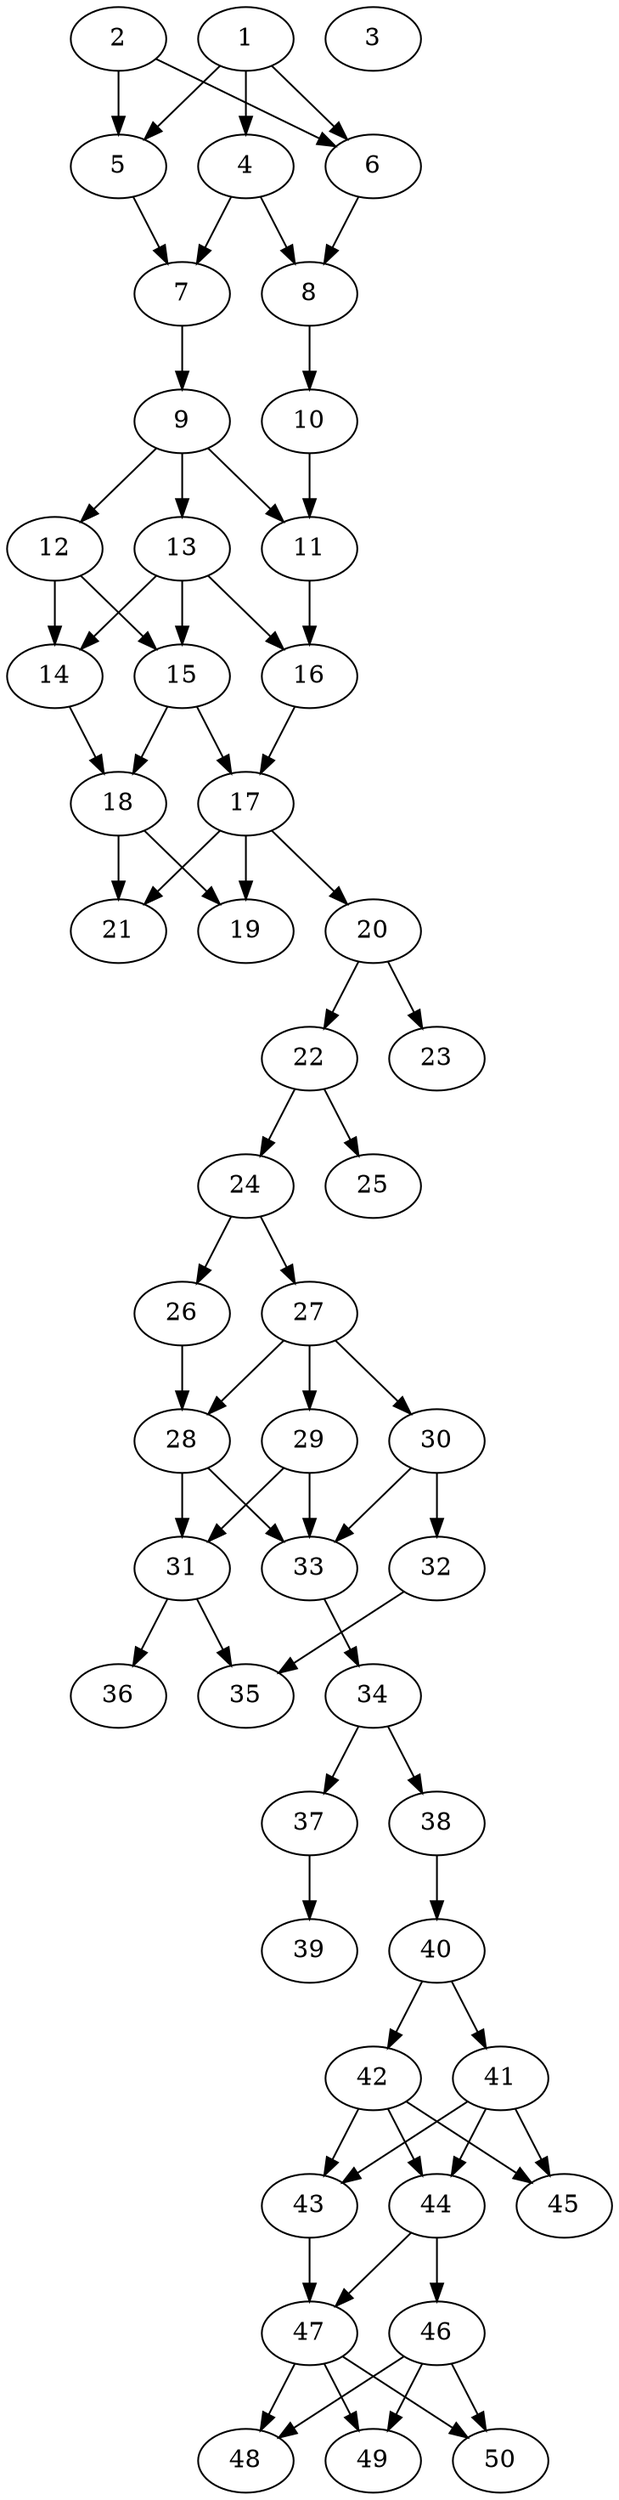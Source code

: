 // DAG automatically generated by daggen at Thu Oct  3 14:07:57 2019
// ./daggen --dot -n 50 --ccr 0.4 --fat 0.3 --regular 0.7 --density 0.7 --mindata 5242880 --maxdata 52428800 
digraph G {
  1 [size="50790400", alpha="0.06", expect_size="20316160"] 
  1 -> 4 [size ="20316160"]
  1 -> 5 [size ="20316160"]
  1 -> 6 [size ="20316160"]
  2 [size="115660800", alpha="0.08", expect_size="46264320"] 
  2 -> 5 [size ="46264320"]
  2 -> 6 [size ="46264320"]
  3 [size="128112640", alpha="0.09", expect_size="51245056"] 
  4 [size="65812480", alpha="0.04", expect_size="26324992"] 
  4 -> 7 [size ="26324992"]
  4 -> 8 [size ="26324992"]
  5 [size="48675840", alpha="0.13", expect_size="19470336"] 
  5 -> 7 [size ="19470336"]
  6 [size="24906240", alpha="0.15", expect_size="9962496"] 
  6 -> 8 [size ="9962496"]
  7 [size="109432320", alpha="0.05", expect_size="43772928"] 
  7 -> 9 [size ="43772928"]
  8 [size="27814400", alpha="0.20", expect_size="11125760"] 
  8 -> 10 [size ="11125760"]
  9 [size="105925120", alpha="0.07", expect_size="42370048"] 
  9 -> 11 [size ="42370048"]
  9 -> 12 [size ="42370048"]
  9 -> 13 [size ="42370048"]
  10 [size="123781120", alpha="0.08", expect_size="49512448"] 
  10 -> 11 [size ="49512448"]
  11 [size="92620800", alpha="0.12", expect_size="37048320"] 
  11 -> 16 [size ="37048320"]
  12 [size="126740480", alpha="0.13", expect_size="50696192"] 
  12 -> 14 [size ="50696192"]
  12 -> 15 [size ="50696192"]
  13 [size="54947840", alpha="0.18", expect_size="21979136"] 
  13 -> 14 [size ="21979136"]
  13 -> 15 [size ="21979136"]
  13 -> 16 [size ="21979136"]
  14 [size="105134080", alpha="0.12", expect_size="42053632"] 
  14 -> 18 [size ="42053632"]
  15 [size="126566400", alpha="0.17", expect_size="50626560"] 
  15 -> 17 [size ="50626560"]
  15 -> 18 [size ="50626560"]
  16 [size="87444480", alpha="0.18", expect_size="34977792"] 
  16 -> 17 [size ="34977792"]
  17 [size="57254400", alpha="0.06", expect_size="22901760"] 
  17 -> 19 [size ="22901760"]
  17 -> 20 [size ="22901760"]
  17 -> 21 [size ="22901760"]
  18 [size="85644800", alpha="0.11", expect_size="34257920"] 
  18 -> 19 [size ="34257920"]
  18 -> 21 [size ="34257920"]
  19 [size="84728320", alpha="0.06", expect_size="33891328"] 
  20 [size="123338240", alpha="0.12", expect_size="49335296"] 
  20 -> 22 [size ="49335296"]
  20 -> 23 [size ="49335296"]
  21 [size="54827520", alpha="0.04", expect_size="21931008"] 
  22 [size="126730240", alpha="0.14", expect_size="50692096"] 
  22 -> 24 [size ="50692096"]
  22 -> 25 [size ="50692096"]
  23 [size="83898880", alpha="0.03", expect_size="33559552"] 
  24 [size="69621760", alpha="0.01", expect_size="27848704"] 
  24 -> 26 [size ="27848704"]
  24 -> 27 [size ="27848704"]
  25 [size="24468480", alpha="0.05", expect_size="9787392"] 
  26 [size="122910720", alpha="0.12", expect_size="49164288"] 
  26 -> 28 [size ="49164288"]
  27 [size="113349120", alpha="0.14", expect_size="45339648"] 
  27 -> 28 [size ="45339648"]
  27 -> 29 [size ="45339648"]
  27 -> 30 [size ="45339648"]
  28 [size="31592960", alpha="0.19", expect_size="12637184"] 
  28 -> 31 [size ="12637184"]
  28 -> 33 [size ="12637184"]
  29 [size="97994240", alpha="0.20", expect_size="39197696"] 
  29 -> 31 [size ="39197696"]
  29 -> 33 [size ="39197696"]
  30 [size="17029120", alpha="0.19", expect_size="6811648"] 
  30 -> 32 [size ="6811648"]
  30 -> 33 [size ="6811648"]
  31 [size="88686080", alpha="0.12", expect_size="35474432"] 
  31 -> 35 [size ="35474432"]
  31 -> 36 [size ="35474432"]
  32 [size="114716160", alpha="0.04", expect_size="45886464"] 
  32 -> 35 [size ="45886464"]
  33 [size="79713280", alpha="0.03", expect_size="31885312"] 
  33 -> 34 [size ="31885312"]
  34 [size="98680320", alpha="0.18", expect_size="39472128"] 
  34 -> 37 [size ="39472128"]
  34 -> 38 [size ="39472128"]
  35 [size="106362880", alpha="0.12", expect_size="42545152"] 
  36 [size="20364800", alpha="0.19", expect_size="8145920"] 
  37 [size="88414720", alpha="0.13", expect_size="35365888"] 
  37 -> 39 [size ="35365888"]
  38 [size="52943360", alpha="0.20", expect_size="21177344"] 
  38 -> 40 [size ="21177344"]
  39 [size="46627840", alpha="0.19", expect_size="18651136"] 
  40 [size="44318720", alpha="0.16", expect_size="17727488"] 
  40 -> 41 [size ="17727488"]
  40 -> 42 [size ="17727488"]
  41 [size="38730240", alpha="0.00", expect_size="15492096"] 
  41 -> 43 [size ="15492096"]
  41 -> 44 [size ="15492096"]
  41 -> 45 [size ="15492096"]
  42 [size="109376000", alpha="0.04", expect_size="43750400"] 
  42 -> 43 [size ="43750400"]
  42 -> 44 [size ="43750400"]
  42 -> 45 [size ="43750400"]
  43 [size="15994880", alpha="0.20", expect_size="6397952"] 
  43 -> 47 [size ="6397952"]
  44 [size="36357120", alpha="0.05", expect_size="14542848"] 
  44 -> 46 [size ="14542848"]
  44 -> 47 [size ="14542848"]
  45 [size="26562560", alpha="0.12", expect_size="10625024"] 
  46 [size="100072960", alpha="0.18", expect_size="40029184"] 
  46 -> 48 [size ="40029184"]
  46 -> 49 [size ="40029184"]
  46 -> 50 [size ="40029184"]
  47 [size="95293440", alpha="0.01", expect_size="38117376"] 
  47 -> 48 [size ="38117376"]
  47 -> 49 [size ="38117376"]
  47 -> 50 [size ="38117376"]
  48 [size="56373760", alpha="0.07", expect_size="22549504"] 
  49 [size="55856640", alpha="0.07", expect_size="22342656"] 
  50 [size="47395840", alpha="0.08", expect_size="18958336"] 
}

